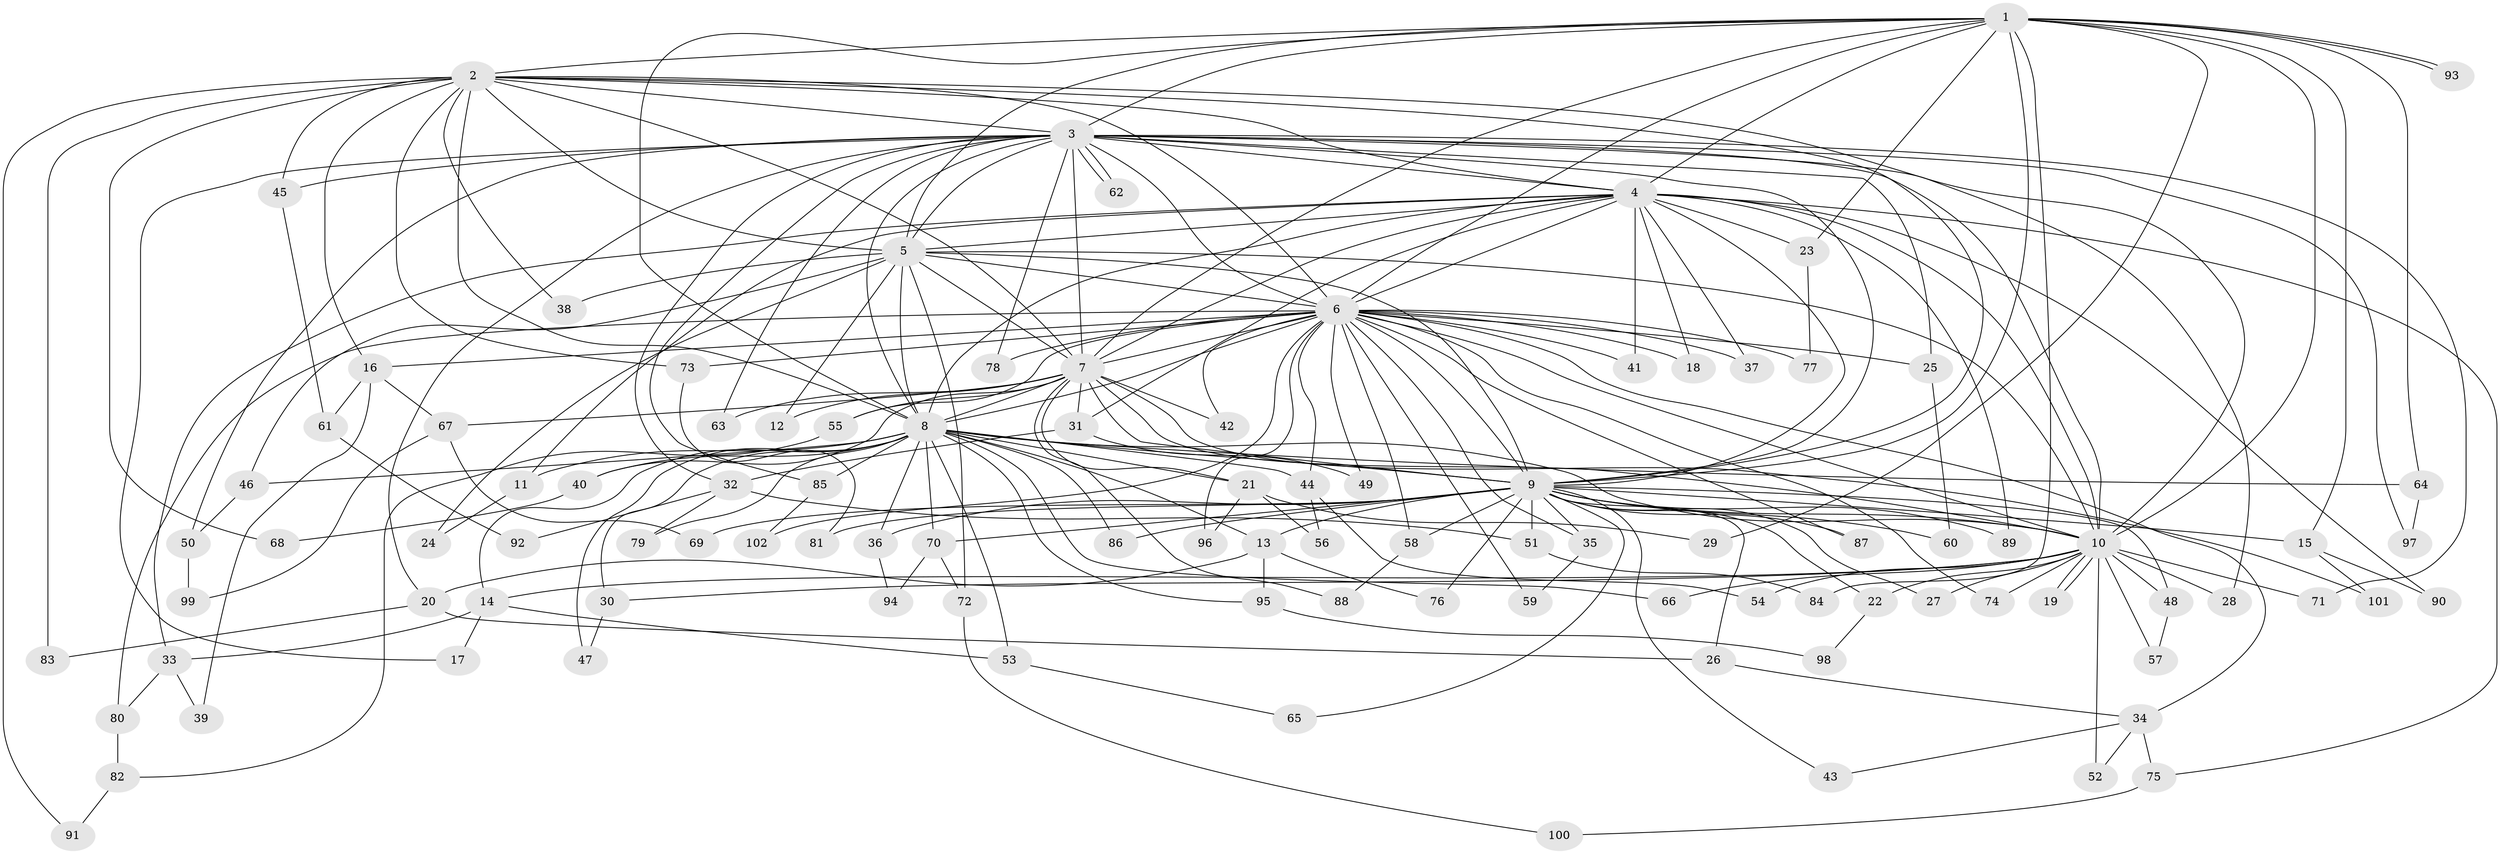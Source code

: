 // coarse degree distribution, {30: 0.0196078431372549, 2: 0.5490196078431373, 4: 0.0784313725490196, 1: 0.19607843137254902, 3: 0.09803921568627451, 17: 0.0196078431372549, 12: 0.0196078431372549, 22: 0.0196078431372549}
// Generated by graph-tools (version 1.1) at 2025/02/03/05/25 17:02:37]
// undirected, 102 vertices, 229 edges
graph export_dot {
graph [start="1"]
  node [color=gray90,style=filled];
  1;
  2;
  3;
  4;
  5;
  6;
  7;
  8;
  9;
  10;
  11;
  12;
  13;
  14;
  15;
  16;
  17;
  18;
  19;
  20;
  21;
  22;
  23;
  24;
  25;
  26;
  27;
  28;
  29;
  30;
  31;
  32;
  33;
  34;
  35;
  36;
  37;
  38;
  39;
  40;
  41;
  42;
  43;
  44;
  45;
  46;
  47;
  48;
  49;
  50;
  51;
  52;
  53;
  54;
  55;
  56;
  57;
  58;
  59;
  60;
  61;
  62;
  63;
  64;
  65;
  66;
  67;
  68;
  69;
  70;
  71;
  72;
  73;
  74;
  75;
  76;
  77;
  78;
  79;
  80;
  81;
  82;
  83;
  84;
  85;
  86;
  87;
  88;
  89;
  90;
  91;
  92;
  93;
  94;
  95;
  96;
  97;
  98;
  99;
  100;
  101;
  102;
  1 -- 2;
  1 -- 3;
  1 -- 4;
  1 -- 5;
  1 -- 6;
  1 -- 7;
  1 -- 8;
  1 -- 9;
  1 -- 10;
  1 -- 15;
  1 -- 23;
  1 -- 29;
  1 -- 64;
  1 -- 84;
  1 -- 93;
  1 -- 93;
  2 -- 3;
  2 -- 4;
  2 -- 5;
  2 -- 6;
  2 -- 7;
  2 -- 8;
  2 -- 9;
  2 -- 10;
  2 -- 16;
  2 -- 38;
  2 -- 45;
  2 -- 68;
  2 -- 73;
  2 -- 83;
  2 -- 91;
  3 -- 4;
  3 -- 5;
  3 -- 6;
  3 -- 7;
  3 -- 8;
  3 -- 9;
  3 -- 10;
  3 -- 17;
  3 -- 20;
  3 -- 25;
  3 -- 28;
  3 -- 32;
  3 -- 45;
  3 -- 50;
  3 -- 62;
  3 -- 62;
  3 -- 63;
  3 -- 71;
  3 -- 78;
  3 -- 85;
  3 -- 97;
  4 -- 5;
  4 -- 6;
  4 -- 7;
  4 -- 8;
  4 -- 9;
  4 -- 10;
  4 -- 11;
  4 -- 18;
  4 -- 23;
  4 -- 31;
  4 -- 33;
  4 -- 37;
  4 -- 41;
  4 -- 75;
  4 -- 89;
  4 -- 90;
  5 -- 6;
  5 -- 7;
  5 -- 8;
  5 -- 9;
  5 -- 10;
  5 -- 12;
  5 -- 24;
  5 -- 38;
  5 -- 46;
  5 -- 72;
  6 -- 7;
  6 -- 8;
  6 -- 9;
  6 -- 10;
  6 -- 16;
  6 -- 18;
  6 -- 25;
  6 -- 34;
  6 -- 35;
  6 -- 37;
  6 -- 41;
  6 -- 42;
  6 -- 44;
  6 -- 49;
  6 -- 55;
  6 -- 58;
  6 -- 59;
  6 -- 73;
  6 -- 74;
  6 -- 77;
  6 -- 78;
  6 -- 80;
  6 -- 87;
  6 -- 96;
  6 -- 102;
  7 -- 8;
  7 -- 9;
  7 -- 10;
  7 -- 12;
  7 -- 21;
  7 -- 31;
  7 -- 40;
  7 -- 42;
  7 -- 55;
  7 -- 63;
  7 -- 67;
  7 -- 88;
  7 -- 101;
  8 -- 9;
  8 -- 10;
  8 -- 11;
  8 -- 13;
  8 -- 14;
  8 -- 21;
  8 -- 30;
  8 -- 36;
  8 -- 40;
  8 -- 44;
  8 -- 46;
  8 -- 47;
  8 -- 53;
  8 -- 64;
  8 -- 66;
  8 -- 70;
  8 -- 79;
  8 -- 85;
  8 -- 86;
  8 -- 95;
  9 -- 10;
  9 -- 13;
  9 -- 15;
  9 -- 22;
  9 -- 26;
  9 -- 27;
  9 -- 35;
  9 -- 36;
  9 -- 43;
  9 -- 48;
  9 -- 51;
  9 -- 58;
  9 -- 60;
  9 -- 65;
  9 -- 69;
  9 -- 70;
  9 -- 76;
  9 -- 81;
  9 -- 86;
  9 -- 87;
  9 -- 89;
  10 -- 14;
  10 -- 19;
  10 -- 19;
  10 -- 22;
  10 -- 27;
  10 -- 28;
  10 -- 30;
  10 -- 48;
  10 -- 52;
  10 -- 54;
  10 -- 57;
  10 -- 66;
  10 -- 71;
  10 -- 74;
  11 -- 24;
  13 -- 20;
  13 -- 76;
  13 -- 95;
  14 -- 17;
  14 -- 33;
  14 -- 53;
  15 -- 90;
  15 -- 101;
  16 -- 39;
  16 -- 61;
  16 -- 67;
  20 -- 26;
  20 -- 83;
  21 -- 29;
  21 -- 56;
  21 -- 96;
  22 -- 98;
  23 -- 77;
  25 -- 60;
  26 -- 34;
  30 -- 47;
  31 -- 32;
  31 -- 49;
  32 -- 51;
  32 -- 79;
  32 -- 92;
  33 -- 39;
  33 -- 80;
  34 -- 43;
  34 -- 52;
  34 -- 75;
  35 -- 59;
  36 -- 94;
  40 -- 68;
  44 -- 54;
  44 -- 56;
  45 -- 61;
  46 -- 50;
  48 -- 57;
  50 -- 99;
  51 -- 84;
  53 -- 65;
  55 -- 82;
  58 -- 88;
  61 -- 92;
  64 -- 97;
  67 -- 69;
  67 -- 99;
  70 -- 72;
  70 -- 94;
  72 -- 100;
  73 -- 81;
  75 -- 100;
  80 -- 82;
  82 -- 91;
  85 -- 102;
  95 -- 98;
}
